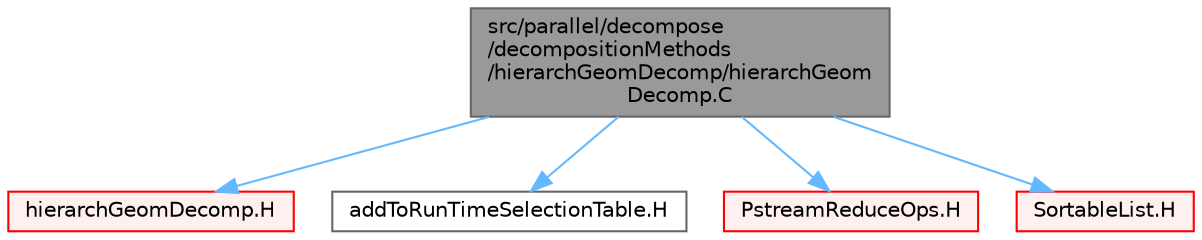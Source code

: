 digraph "src/parallel/decompose/decompositionMethods/hierarchGeomDecomp/hierarchGeomDecomp.C"
{
 // LATEX_PDF_SIZE
  bgcolor="transparent";
  edge [fontname=Helvetica,fontsize=10,labelfontname=Helvetica,labelfontsize=10];
  node [fontname=Helvetica,fontsize=10,shape=box,height=0.2,width=0.4];
  Node1 [id="Node000001",label="src/parallel/decompose\l/decompositionMethods\l/hierarchGeomDecomp/hierarchGeom\lDecomp.C",height=0.2,width=0.4,color="gray40", fillcolor="grey60", style="filled", fontcolor="black",tooltip=" "];
  Node1 -> Node2 [id="edge1_Node000001_Node000002",color="steelblue1",style="solid",tooltip=" "];
  Node2 [id="Node000002",label="hierarchGeomDecomp.H",height=0.2,width=0.4,color="red", fillcolor="#FFF0F0", style="filled",URL="$hierarchGeomDecomp_8H.html",tooltip=" "];
  Node1 -> Node301 [id="edge2_Node000001_Node000301",color="steelblue1",style="solid",tooltip=" "];
  Node301 [id="Node000301",label="addToRunTimeSelectionTable.H",height=0.2,width=0.4,color="grey40", fillcolor="white", style="filled",URL="$addToRunTimeSelectionTable_8H.html",tooltip="Macros for easy insertion into run-time selection tables."];
  Node1 -> Node302 [id="edge3_Node000001_Node000302",color="steelblue1",style="solid",tooltip=" "];
  Node302 [id="Node000302",label="PstreamReduceOps.H",height=0.2,width=0.4,color="red", fillcolor="#FFF0F0", style="filled",URL="$PstreamReduceOps_8H.html",tooltip="Inter-processor communication reduction functions."];
  Node1 -> Node304 [id="edge4_Node000001_Node000304",color="steelblue1",style="solid",tooltip=" "];
  Node304 [id="Node000304",label="SortableList.H",height=0.2,width=0.4,color="red", fillcolor="#FFF0F0", style="filled",URL="$SortableList_8H.html",tooltip=" "];
}
